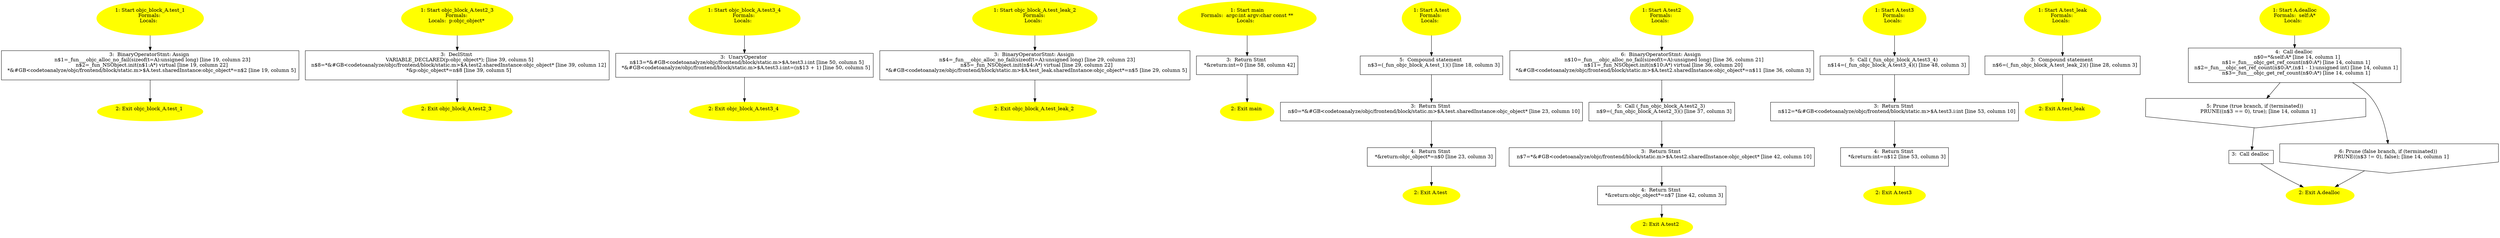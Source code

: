 /* @generated */
digraph cfg {
"objc_block_A.test_1.772ea3e2a3d706b6_1" [label="1: Start objc_block_A.test_1\nFormals: \nLocals:  \n  " color=yellow style=filled]
	

	 "objc_block_A.test_1.772ea3e2a3d706b6_1" -> "objc_block_A.test_1.772ea3e2a3d706b6_3" ;
"objc_block_A.test_1.772ea3e2a3d706b6_2" [label="2: Exit objc_block_A.test_1 \n  " color=yellow style=filled]
	

"objc_block_A.test_1.772ea3e2a3d706b6_3" [label="3:  BinaryOperatorStmt: Assign \n   n$1=_fun___objc_alloc_no_fail(sizeof(t=A):unsigned long) [line 19, column 23]\n  n$2=_fun_NSObject.init(n$1:A*) virtual [line 19, column 22]\n  *&#GB<codetoanalyze/objc/frontend/block/static.m>$A.test.sharedInstance:objc_object*=n$2 [line 19, column 5]\n " shape="box"]
	

	 "objc_block_A.test_1.772ea3e2a3d706b6_3" -> "objc_block_A.test_1.772ea3e2a3d706b6_2" ;
"objc_block_A.test2_3.e69ff72fc5488504_1" [label="1: Start objc_block_A.test2_3\nFormals: \nLocals:  p:objc_object* \n  " color=yellow style=filled]
	

	 "objc_block_A.test2_3.e69ff72fc5488504_1" -> "objc_block_A.test2_3.e69ff72fc5488504_3" ;
"objc_block_A.test2_3.e69ff72fc5488504_2" [label="2: Exit objc_block_A.test2_3 \n  " color=yellow style=filled]
	

"objc_block_A.test2_3.e69ff72fc5488504_3" [label="3:  DeclStmt \n   VARIABLE_DECLARED(p:objc_object*); [line 39, column 5]\n  n$8=*&#GB<codetoanalyze/objc/frontend/block/static.m>$A.test2.sharedInstance:objc_object* [line 39, column 12]\n  *&p:objc_object*=n$8 [line 39, column 5]\n " shape="box"]
	

	 "objc_block_A.test2_3.e69ff72fc5488504_3" -> "objc_block_A.test2_3.e69ff72fc5488504_2" ;
"objc_block_A.test3_4.99bf7ef17412ce8f_1" [label="1: Start objc_block_A.test3_4\nFormals: \nLocals:  \n  " color=yellow style=filled]
	

	 "objc_block_A.test3_4.99bf7ef17412ce8f_1" -> "objc_block_A.test3_4.99bf7ef17412ce8f_3" ;
"objc_block_A.test3_4.99bf7ef17412ce8f_2" [label="2: Exit objc_block_A.test3_4 \n  " color=yellow style=filled]
	

"objc_block_A.test3_4.99bf7ef17412ce8f_3" [label="3:  UnaryOperator \n   n$13=*&#GB<codetoanalyze/objc/frontend/block/static.m>$A.test3.i:int [line 50, column 5]\n  *&#GB<codetoanalyze/objc/frontend/block/static.m>$A.test3.i:int=(n$13 + 1) [line 50, column 5]\n " shape="box"]
	

	 "objc_block_A.test3_4.99bf7ef17412ce8f_3" -> "objc_block_A.test3_4.99bf7ef17412ce8f_2" ;
"objc_block_A.test_leak_2.da058029218902a2_1" [label="1: Start objc_block_A.test_leak_2\nFormals: \nLocals:  \n  " color=yellow style=filled]
	

	 "objc_block_A.test_leak_2.da058029218902a2_1" -> "objc_block_A.test_leak_2.da058029218902a2_3" ;
"objc_block_A.test_leak_2.da058029218902a2_2" [label="2: Exit objc_block_A.test_leak_2 \n  " color=yellow style=filled]
	

"objc_block_A.test_leak_2.da058029218902a2_3" [label="3:  BinaryOperatorStmt: Assign \n   n$4=_fun___objc_alloc_no_fail(sizeof(t=A):unsigned long) [line 29, column 23]\n  n$5=_fun_NSObject.init(n$4:A*) virtual [line 29, column 22]\n  *&#GB<codetoanalyze/objc/frontend/block/static.m>$A.test_leak.sharedInstance:objc_object*=n$5 [line 29, column 5]\n " shape="box"]
	

	 "objc_block_A.test_leak_2.da058029218902a2_3" -> "objc_block_A.test_leak_2.da058029218902a2_2" ;
"main.fad58de7366495db_1" [label="1: Start main\nFormals:  argc:int argv:char const **\nLocals:  \n  " color=yellow style=filled]
	

	 "main.fad58de7366495db_1" -> "main.fad58de7366495db_3" ;
"main.fad58de7366495db_2" [label="2: Exit main \n  " color=yellow style=filled]
	

"main.fad58de7366495db_3" [label="3:  Return Stmt \n   *&return:int=0 [line 58, column 42]\n " shape="box"]
	

	 "main.fad58de7366495db_3" -> "main.fad58de7366495db_2" ;
"test#A#[class].48dda612eda9ab55_1" [label="1: Start A.test\nFormals: \nLocals:  \n  " color=yellow style=filled]
	

	 "test#A#[class].48dda612eda9ab55_1" -> "test#A#[class].48dda612eda9ab55_5" ;
"test#A#[class].48dda612eda9ab55_2" [label="2: Exit A.test \n  " color=yellow style=filled]
	

"test#A#[class].48dda612eda9ab55_3" [label="3:  Return Stmt \n   n$0=*&#GB<codetoanalyze/objc/frontend/block/static.m>$A.test.sharedInstance:objc_object* [line 23, column 10]\n " shape="box"]
	

	 "test#A#[class].48dda612eda9ab55_3" -> "test#A#[class].48dda612eda9ab55_4" ;
"test#A#[class].48dda612eda9ab55_4" [label="4:  Return Stmt \n   *&return:objc_object*=n$0 [line 23, column 3]\n " shape="box"]
	

	 "test#A#[class].48dda612eda9ab55_4" -> "test#A#[class].48dda612eda9ab55_2" ;
"test#A#[class].48dda612eda9ab55_5" [label="5:  Compound statement \n   n$3=(_fun_objc_block_A.test_1)() [line 18, column 3]\n " shape="box"]
	

	 "test#A#[class].48dda612eda9ab55_5" -> "test#A#[class].48dda612eda9ab55_3" ;
"test2#A#[class].16025f2311d9515e_1" [label="1: Start A.test2\nFormals: \nLocals:  \n  " color=yellow style=filled]
	

	 "test2#A#[class].16025f2311d9515e_1" -> "test2#A#[class].16025f2311d9515e_6" ;
"test2#A#[class].16025f2311d9515e_2" [label="2: Exit A.test2 \n  " color=yellow style=filled]
	

"test2#A#[class].16025f2311d9515e_3" [label="3:  Return Stmt \n   n$7=*&#GB<codetoanalyze/objc/frontend/block/static.m>$A.test2.sharedInstance:objc_object* [line 42, column 10]\n " shape="box"]
	

	 "test2#A#[class].16025f2311d9515e_3" -> "test2#A#[class].16025f2311d9515e_4" ;
"test2#A#[class].16025f2311d9515e_4" [label="4:  Return Stmt \n   *&return:objc_object*=n$7 [line 42, column 3]\n " shape="box"]
	

	 "test2#A#[class].16025f2311d9515e_4" -> "test2#A#[class].16025f2311d9515e_2" ;
"test2#A#[class].16025f2311d9515e_5" [label="5:  Call (_fun_objc_block_A.test2_3) \n   n$9=(_fun_objc_block_A.test2_3)() [line 37, column 3]\n " shape="box"]
	

	 "test2#A#[class].16025f2311d9515e_5" -> "test2#A#[class].16025f2311d9515e_3" ;
"test2#A#[class].16025f2311d9515e_6" [label="6:  BinaryOperatorStmt: Assign \n   n$10=_fun___objc_alloc_no_fail(sizeof(t=A):unsigned long) [line 36, column 21]\n  n$11=_fun_NSObject.init(n$10:A*) virtual [line 36, column 20]\n  *&#GB<codetoanalyze/objc/frontend/block/static.m>$A.test2.sharedInstance:objc_object*=n$11 [line 36, column 3]\n " shape="box"]
	

	 "test2#A#[class].16025f2311d9515e_6" -> "test2#A#[class].16025f2311d9515e_5" ;
"test3#A#[class].b6c806f5b5c842f6_1" [label="1: Start A.test3\nFormals: \nLocals:  \n  " color=yellow style=filled]
	

	 "test3#A#[class].b6c806f5b5c842f6_1" -> "test3#A#[class].b6c806f5b5c842f6_5" ;
"test3#A#[class].b6c806f5b5c842f6_2" [label="2: Exit A.test3 \n  " color=yellow style=filled]
	

"test3#A#[class].b6c806f5b5c842f6_3" [label="3:  Return Stmt \n   n$12=*&#GB<codetoanalyze/objc/frontend/block/static.m>$A.test3.i:int [line 53, column 10]\n " shape="box"]
	

	 "test3#A#[class].b6c806f5b5c842f6_3" -> "test3#A#[class].b6c806f5b5c842f6_4" ;
"test3#A#[class].b6c806f5b5c842f6_4" [label="4:  Return Stmt \n   *&return:int=n$12 [line 53, column 3]\n " shape="box"]
	

	 "test3#A#[class].b6c806f5b5c842f6_4" -> "test3#A#[class].b6c806f5b5c842f6_2" ;
"test3#A#[class].b6c806f5b5c842f6_5" [label="5:  Call (_fun_objc_block_A.test3_4) \n   n$14=(_fun_objc_block_A.test3_4)() [line 48, column 3]\n " shape="box"]
	

	 "test3#A#[class].b6c806f5b5c842f6_5" -> "test3#A#[class].b6c806f5b5c842f6_3" ;
"test_leak#A#[class].261c3186d41cf160_1" [label="1: Start A.test_leak\nFormals: \nLocals:  \n  " color=yellow style=filled]
	

	 "test_leak#A#[class].261c3186d41cf160_1" -> "test_leak#A#[class].261c3186d41cf160_3" ;
"test_leak#A#[class].261c3186d41cf160_2" [label="2: Exit A.test_leak \n  " color=yellow style=filled]
	

"test_leak#A#[class].261c3186d41cf160_3" [label="3:  Compound statement \n   n$6=(_fun_objc_block_A.test_leak_2)() [line 28, column 3]\n " shape="box"]
	

	 "test_leak#A#[class].261c3186d41cf160_3" -> "test_leak#A#[class].261c3186d41cf160_2" ;
"dealloc#A#[instance].cb1004dc8428c0dc_1" [label="1: Start A.dealloc\nFormals:  self:A*\nLocals:  \n  " color=yellow style=filled]
	

	 "dealloc#A#[instance].cb1004dc8428c0dc_1" -> "dealloc#A#[instance].cb1004dc8428c0dc_4" ;
"dealloc#A#[instance].cb1004dc8428c0dc_2" [label="2: Exit A.dealloc \n  " color=yellow style=filled]
	

"dealloc#A#[instance].cb1004dc8428c0dc_3" [label="3:  Call dealloc \n  " shape="box"]
	

	 "dealloc#A#[instance].cb1004dc8428c0dc_3" -> "dealloc#A#[instance].cb1004dc8428c0dc_2" ;
"dealloc#A#[instance].cb1004dc8428c0dc_4" [label="4:  Call dealloc \n   n$0=*&self:A* [line 14, column 1]\n  n$1=_fun___objc_get_ref_count(n$0:A*) [line 14, column 1]\n  n$2=_fun___objc_set_ref_count(n$0:A*,(n$1 - 1):unsigned int) [line 14, column 1]\n  n$3=_fun___objc_get_ref_count(n$0:A*) [line 14, column 1]\n " shape="box"]
	

	 "dealloc#A#[instance].cb1004dc8428c0dc_4" -> "dealloc#A#[instance].cb1004dc8428c0dc_5" ;
	 "dealloc#A#[instance].cb1004dc8428c0dc_4" -> "dealloc#A#[instance].cb1004dc8428c0dc_6" ;
"dealloc#A#[instance].cb1004dc8428c0dc_5" [label="5: Prune (true branch, if (terminated)) \n   PRUNE((n$3 == 0), true); [line 14, column 1]\n " shape="invhouse"]
	

	 "dealloc#A#[instance].cb1004dc8428c0dc_5" -> "dealloc#A#[instance].cb1004dc8428c0dc_3" ;
"dealloc#A#[instance].cb1004dc8428c0dc_6" [label="6: Prune (false branch, if (terminated)) \n   PRUNE((n$3 != 0), false); [line 14, column 1]\n " shape="invhouse"]
	

	 "dealloc#A#[instance].cb1004dc8428c0dc_6" -> "dealloc#A#[instance].cb1004dc8428c0dc_2" ;
}
